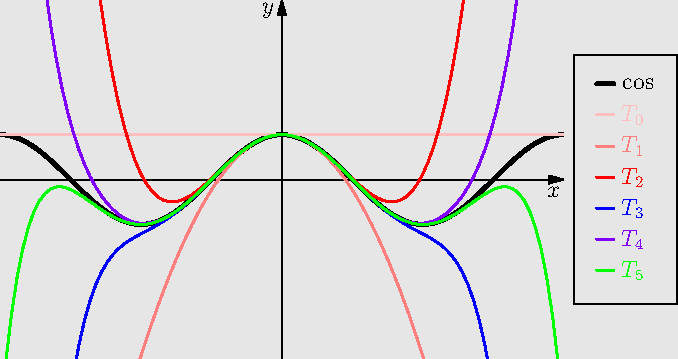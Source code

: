import graph;
size(10cm);

xaxis("$x$", -2*pi,2*pi, Arrow);
yaxis("$y$", -4,4, Arrow);

typedef real realfcn(real); // Define new type: real function of real

realfcn TPC(int n) { //Return Taylor polynomial (degrees 2*n) of cos
  return new real(real x) {
    return sum(sequence(new real(int m){return (-1)^m*x^(2*m)/gamma(2*m+1);}, n+1));
  };
}
draw(graph(cos,-2pi,2pi), linewidth(2bp), legend="$\cos$");

int n=6; // Number of curves
pen[] p={palered, lightred, red, blue, purple, green};
p.cyclic=true; // p[6]=p[0], p[7]=p[1], etc...

for (int i=0; i < n; ++i) {
  draw(graph(TPC(i),-2*pi,2*pi), bp+p[i], legend="$T_{"+(string)i+"}$");
}

xlimits(-2*pi,2*pi, Crop);
ylimits(-4,4, Crop);

attach(legend(linelength=3mm),point(E),5E);
shipout(bbox(Fill(lightgrey)));
